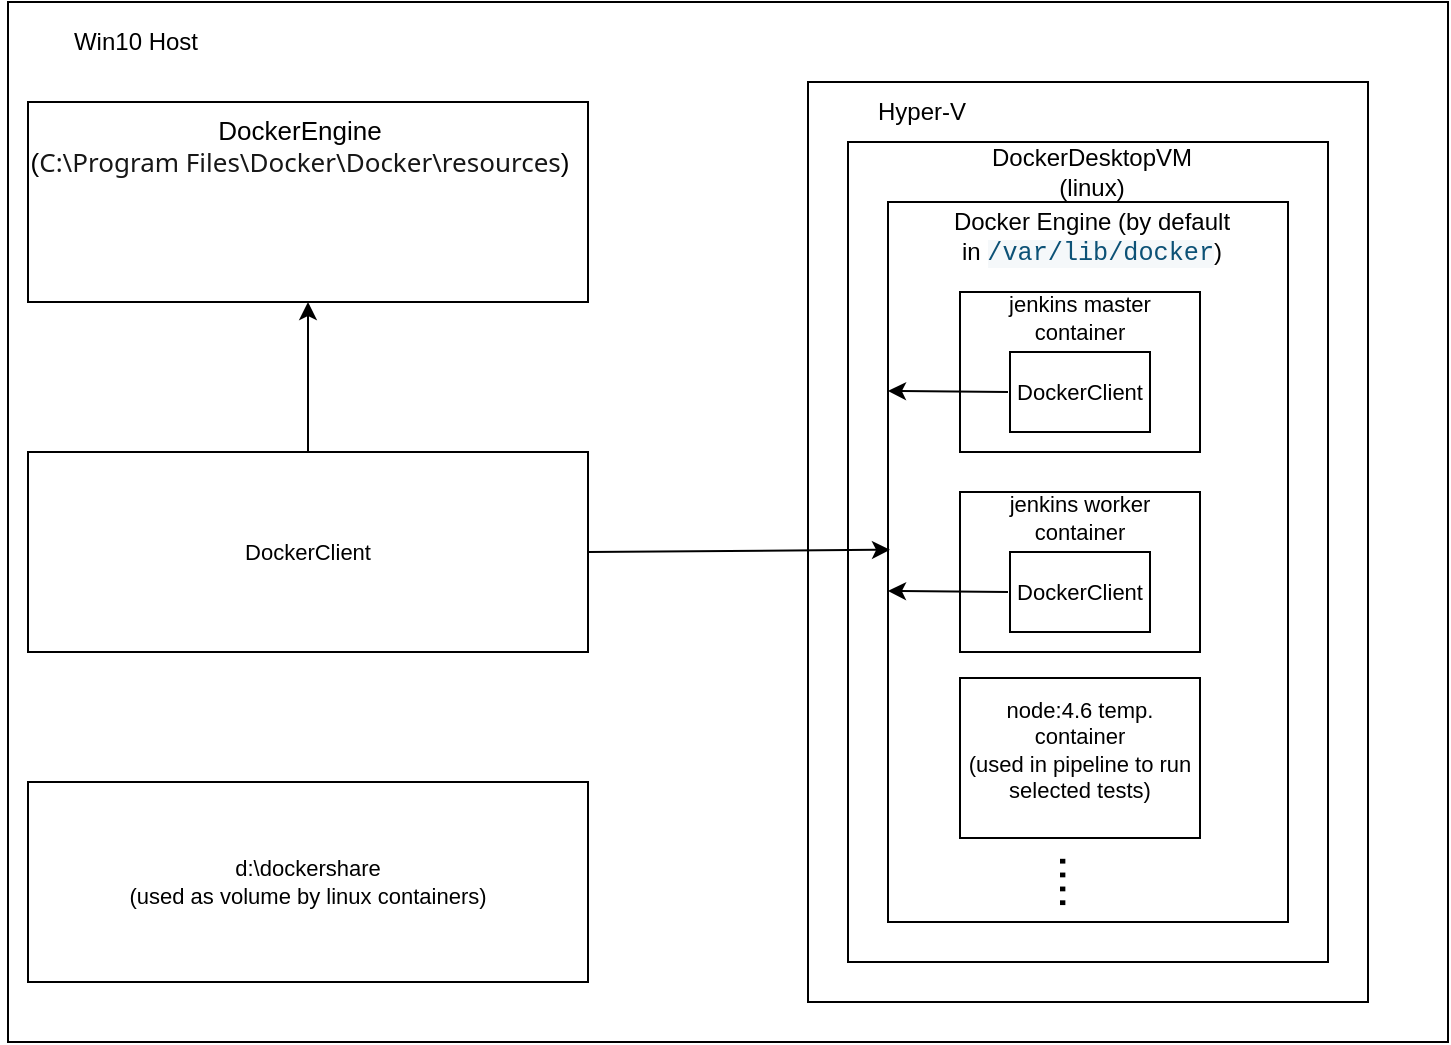 <mxfile version="11.1.1" type="device"><diagram id="M79mItP-x7x81CzJAFiI" name="Page-1"><mxGraphModel dx="1422" dy="824" grid="1" gridSize="10" guides="1" tooltips="1" connect="1" arrows="1" fold="1" page="1" pageScale="1" pageWidth="850" pageHeight="1100" math="0" shadow="0"><root><mxCell id="0"/><mxCell id="1" parent="0"/><mxCell id="VHQQP7Z-B7ltb8pZe9Hk-1" value="" style="rounded=0;whiteSpace=wrap;html=1;" vertex="1" parent="1"><mxGeometry x="40" y="120" width="720" height="520" as="geometry"/></mxCell><mxCell id="VHQQP7Z-B7ltb8pZe9Hk-2" value="Win10 Host" style="text;html=1;strokeColor=none;fillColor=none;align=center;verticalAlign=middle;whiteSpace=wrap;rounded=0;" vertex="1" parent="1"><mxGeometry x="44" y="130" width="120" height="20" as="geometry"/></mxCell><mxCell id="VHQQP7Z-B7ltb8pZe9Hk-3" value="" style="rounded=0;whiteSpace=wrap;html=1;" vertex="1" parent="1"><mxGeometry x="50" y="170" width="280" height="100" as="geometry"/></mxCell><mxCell id="VHQQP7Z-B7ltb8pZe9Hk-4" value="" style="rounded=0;whiteSpace=wrap;html=1;" vertex="1" parent="1"><mxGeometry x="440" y="160" width="280" height="460" as="geometry"/></mxCell><mxCell id="VHQQP7Z-B7ltb8pZe9Hk-5" value="Hyper-V" style="text;html=1;strokeColor=none;fillColor=none;align=center;verticalAlign=middle;whiteSpace=wrap;rounded=0;" vertex="1" parent="1"><mxGeometry x="447" y="165" width="100" height="20" as="geometry"/></mxCell><mxCell id="VHQQP7Z-B7ltb8pZe9Hk-6" value="" style="rounded=0;whiteSpace=wrap;html=1;" vertex="1" parent="1"><mxGeometry x="460" y="190" width="240" height="410" as="geometry"/></mxCell><mxCell id="VHQQP7Z-B7ltb8pZe9Hk-7" value="DockerDesktopVM (linux)" style="text;html=1;strokeColor=none;fillColor=none;align=center;verticalAlign=middle;whiteSpace=wrap;rounded=0;" vertex="1" parent="1"><mxGeometry x="516" y="195" width="132" height="20" as="geometry"/></mxCell><mxCell id="VHQQP7Z-B7ltb8pZe9Hk-8" value="" style="rounded=0;whiteSpace=wrap;html=1;" vertex="1" parent="1"><mxGeometry x="480" y="220" width="200" height="360" as="geometry"/></mxCell><mxCell id="VHQQP7Z-B7ltb8pZe9Hk-9" value="&lt;font&gt;&lt;span style=&quot;font-size: 13px&quot;&gt;DockerEngine &lt;/span&gt;&lt;br&gt;&lt;span style=&quot;font-size: 13px&quot;&gt;(&lt;/span&gt;&lt;font color=&quot;#171717&quot; face=&quot;segoe ui, segoeui, helvetica neue, helvetica, arial, sans-serif&quot;&gt;&lt;span style=&quot;font-size: 13px&quot;&gt;C:\Program Files\Docker\Docker\resources&lt;/span&gt;&lt;/font&gt;&lt;span style=&quot;font-size: 13px&quot;&gt;)&lt;/span&gt;&lt;/font&gt;" style="text;html=1;strokeColor=none;fillColor=none;align=center;verticalAlign=middle;whiteSpace=wrap;rounded=0;fontSize=11;" vertex="1" parent="1"><mxGeometry x="36" y="182" width="300" height="20" as="geometry"/></mxCell><mxCell id="VHQQP7Z-B7ltb8pZe9Hk-10" value="DockerClient" style="rounded=0;whiteSpace=wrap;html=1;fontSize=11;" vertex="1" parent="1"><mxGeometry x="50" y="345" width="280" height="100" as="geometry"/></mxCell><mxCell id="VHQQP7Z-B7ltb8pZe9Hk-11" value="d:\dockershare&lt;br&gt;(used as volume by linux containers)" style="rounded=0;whiteSpace=wrap;html=1;fontSize=11;" vertex="1" parent="1"><mxGeometry x="50" y="510" width="280" height="100" as="geometry"/></mxCell><mxCell id="VHQQP7Z-B7ltb8pZe9Hk-12" value="&lt;span style=&quot;font-size: 12px&quot;&gt;Docker Engine (by default in&amp;nbsp;&lt;/span&gt;&lt;span style=&quot;color: rgb(12 , 81 , 118) ; font-family: &amp;#34;menlo&amp;#34; , &amp;#34;monaco&amp;#34; , &amp;#34;consolas&amp;#34; , &amp;#34;courier new&amp;#34; , monospace ; font-size: 12.6px ; text-align: left ; white-space: nowrap ; background-color: rgb(245 , 248 , 250)&quot;&gt;/var/lib/docker&lt;/span&gt;&lt;span style=&quot;font-size: 12px&quot;&gt;)&lt;/span&gt;" style="text;html=1;strokeColor=none;fillColor=none;align=center;verticalAlign=middle;whiteSpace=wrap;rounded=0;fontSize=11;" vertex="1" parent="1"><mxGeometry x="487" y="238" width="190" as="geometry"/></mxCell><mxCell id="VHQQP7Z-B7ltb8pZe9Hk-15" value="" style="endArrow=classic;html=1;fontSize=11;exitX=0.5;exitY=0;exitDx=0;exitDy=0;entryX=0.5;entryY=1;entryDx=0;entryDy=0;" edge="1" parent="1" source="VHQQP7Z-B7ltb8pZe9Hk-10" target="VHQQP7Z-B7ltb8pZe9Hk-3"><mxGeometry width="50" height="50" relative="1" as="geometry"><mxPoint x="185.5" y="360" as="sourcePoint"/><mxPoint x="185.5" y="270" as="targetPoint"/></mxGeometry></mxCell><mxCell id="VHQQP7Z-B7ltb8pZe9Hk-16" value="" style="endArrow=classic;html=1;fontSize=11;entryX=0.005;entryY=0.483;entryDx=0;entryDy=0;entryPerimeter=0;" edge="1" parent="1" target="VHQQP7Z-B7ltb8pZe9Hk-8"><mxGeometry width="50" height="50" relative="1" as="geometry"><mxPoint x="330" y="395" as="sourcePoint"/><mxPoint x="420" y="395" as="targetPoint"/></mxGeometry></mxCell><mxCell id="VHQQP7Z-B7ltb8pZe9Hk-17" value="" style="rounded=0;whiteSpace=wrap;html=1;fontSize=11;" vertex="1" parent="1"><mxGeometry x="516" y="265" width="120" height="80" as="geometry"/></mxCell><mxCell id="VHQQP7Z-B7ltb8pZe9Hk-18" value="jenkins master container" style="text;html=1;strokeColor=none;fillColor=none;align=center;verticalAlign=middle;whiteSpace=wrap;rounded=0;fontSize=11;" vertex="1" parent="1"><mxGeometry x="516" y="268" width="120" height="20" as="geometry"/></mxCell><mxCell id="VHQQP7Z-B7ltb8pZe9Hk-19" value="DockerClient" style="rounded=0;whiteSpace=wrap;html=1;fontSize=11;" vertex="1" parent="1"><mxGeometry x="541" y="295" width="70" height="40" as="geometry"/></mxCell><mxCell id="VHQQP7Z-B7ltb8pZe9Hk-20" value="" style="endArrow=classic;html=1;fontSize=11;" edge="1" parent="1"><mxGeometry width="50" height="50" relative="1" as="geometry"><mxPoint x="540" y="315" as="sourcePoint"/><mxPoint x="480" y="314.5" as="targetPoint"/></mxGeometry></mxCell><mxCell id="VHQQP7Z-B7ltb8pZe9Hk-21" value="" style="rounded=0;whiteSpace=wrap;html=1;fontSize=11;" vertex="1" parent="1"><mxGeometry x="516" y="365" width="120" height="80" as="geometry"/></mxCell><mxCell id="VHQQP7Z-B7ltb8pZe9Hk-22" value="jenkins worker&lt;br&gt;container" style="text;html=1;strokeColor=none;fillColor=none;align=center;verticalAlign=middle;whiteSpace=wrap;rounded=0;fontSize=11;" vertex="1" parent="1"><mxGeometry x="516" y="368" width="120" height="20" as="geometry"/></mxCell><mxCell id="VHQQP7Z-B7ltb8pZe9Hk-23" value="DockerClient" style="rounded=0;whiteSpace=wrap;html=1;fontSize=11;" vertex="1" parent="1"><mxGeometry x="541" y="395" width="70" height="40" as="geometry"/></mxCell><mxCell id="VHQQP7Z-B7ltb8pZe9Hk-24" value="" style="endArrow=classic;html=1;fontSize=11;" edge="1" parent="1"><mxGeometry width="50" height="50" relative="1" as="geometry"><mxPoint x="540" y="415" as="sourcePoint"/><mxPoint x="480" y="414.5" as="targetPoint"/></mxGeometry></mxCell><mxCell id="VHQQP7Z-B7ltb8pZe9Hk-26" value="" style="rounded=0;whiteSpace=wrap;html=1;fontSize=11;" vertex="1" parent="1"><mxGeometry x="516" y="458" width="120" height="80" as="geometry"/></mxCell><mxCell id="VHQQP7Z-B7ltb8pZe9Hk-27" value="node:4.6 temp. container&lt;br&gt;(used in pipeline to run selected tests)" style="text;html=1;strokeColor=none;fillColor=none;align=center;verticalAlign=middle;whiteSpace=wrap;rounded=0;fontSize=11;" vertex="1" parent="1"><mxGeometry x="516" y="484" width="120" height="20" as="geometry"/></mxCell><mxCell id="VHQQP7Z-B7ltb8pZe9Hk-30" value="...." style="text;html=1;strokeColor=none;fillColor=none;align=center;verticalAlign=middle;whiteSpace=wrap;rounded=0;fontSize=25;rotation=90;" vertex="1" parent="1"><mxGeometry x="556" y="550" width="40" height="20" as="geometry"/></mxCell></root></mxGraphModel></diagram></mxfile>